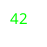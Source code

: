 {
  "sha1": "5mupe6j77egx7b5vlcrpg92peh0glbc",
  "insertion": {
    "when": "2024-07-14T08:38:20.299Z",
    "url": "https://github.com/plantuml/plantuml/issues/1855",
    "user": "plantuml@gmail.com"
  }
}
@startuml
sprite AA <svg xmlns="http://www.w3.org/2000/svg" width="20" height="20" viewBox="0 0 20 20">
  <text x="0" y="14" style="font-size:15px;font-family:Consolas;fill:#00FF00;">42</text>
</svg>
title <$AA>
@enduml

